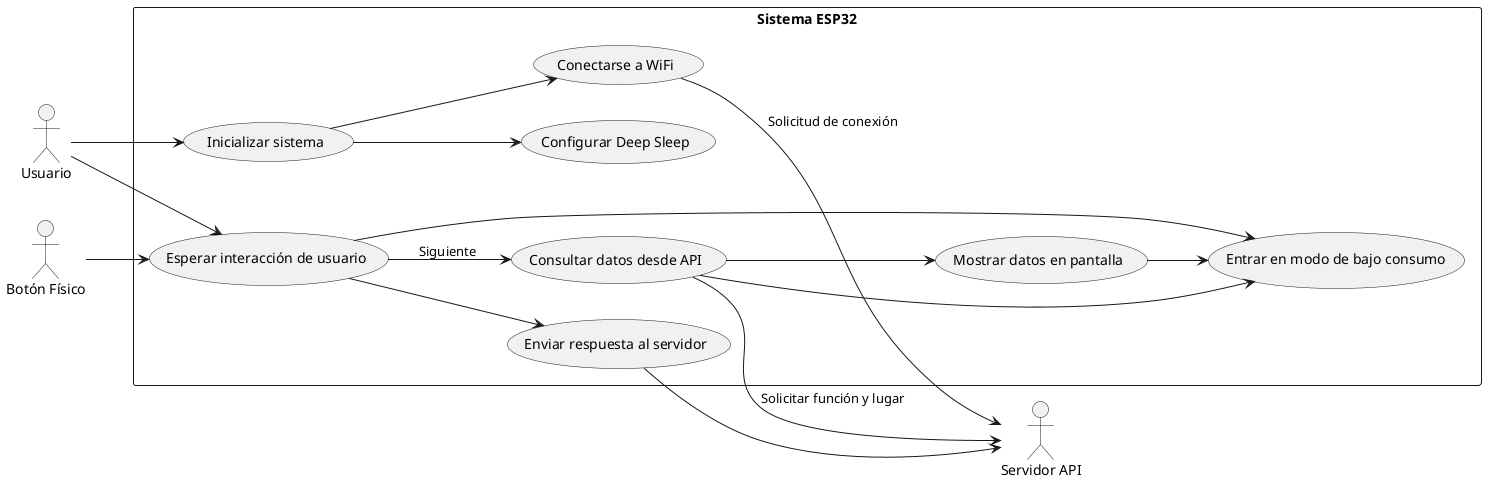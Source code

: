 @startuml
left to right direction
skinparam packageStyle rectangle

actor "Usuario" as Usuario
actor "Servidor API" as API
actor "Botón Físico" as Boton

rectangle "Sistema ESP32" {

    (Inicializar sistema)
    (Conectarse a WiFi)
    (Configurar Deep Sleep)
    (Consultar datos desde API)
    (Mostrar datos en pantalla)
    (Esperar interacción de usuario)
    (Enviar respuesta al servidor)
    (Entrar en modo de bajo consumo)

    Usuario --> (Inicializar sistema)
    (Inicializar sistema) --> (Conectarse a WiFi)
    (Inicializar sistema) --> (Configurar Deep Sleep)

    (Conectarse a WiFi) --> API : "Solicitud de conexión"

    (Consultar datos desde API) --> API : "Solicitar función y lugar"
    (Consultar datos desde API) --> (Mostrar datos en pantalla)

    Usuario --> (Esperar interacción de usuario)
    Boton --> (Esperar interacción de usuario)

    (Esperar interacción de usuario) --> (Enviar respuesta al servidor)
    (Esperar interacción de usuario) --> (Consultar datos desde API) : "Siguiente"

    (Enviar respuesta al servidor) --> API

    (Esperar interacción de usuario) --> (Entrar en modo de bajo consumo)
    (Consultar datos desde API) --> (Entrar en modo de bajo consumo)

    (Mostrar datos en pantalla) --> (Entrar en modo de bajo consumo)
}

@enduml

